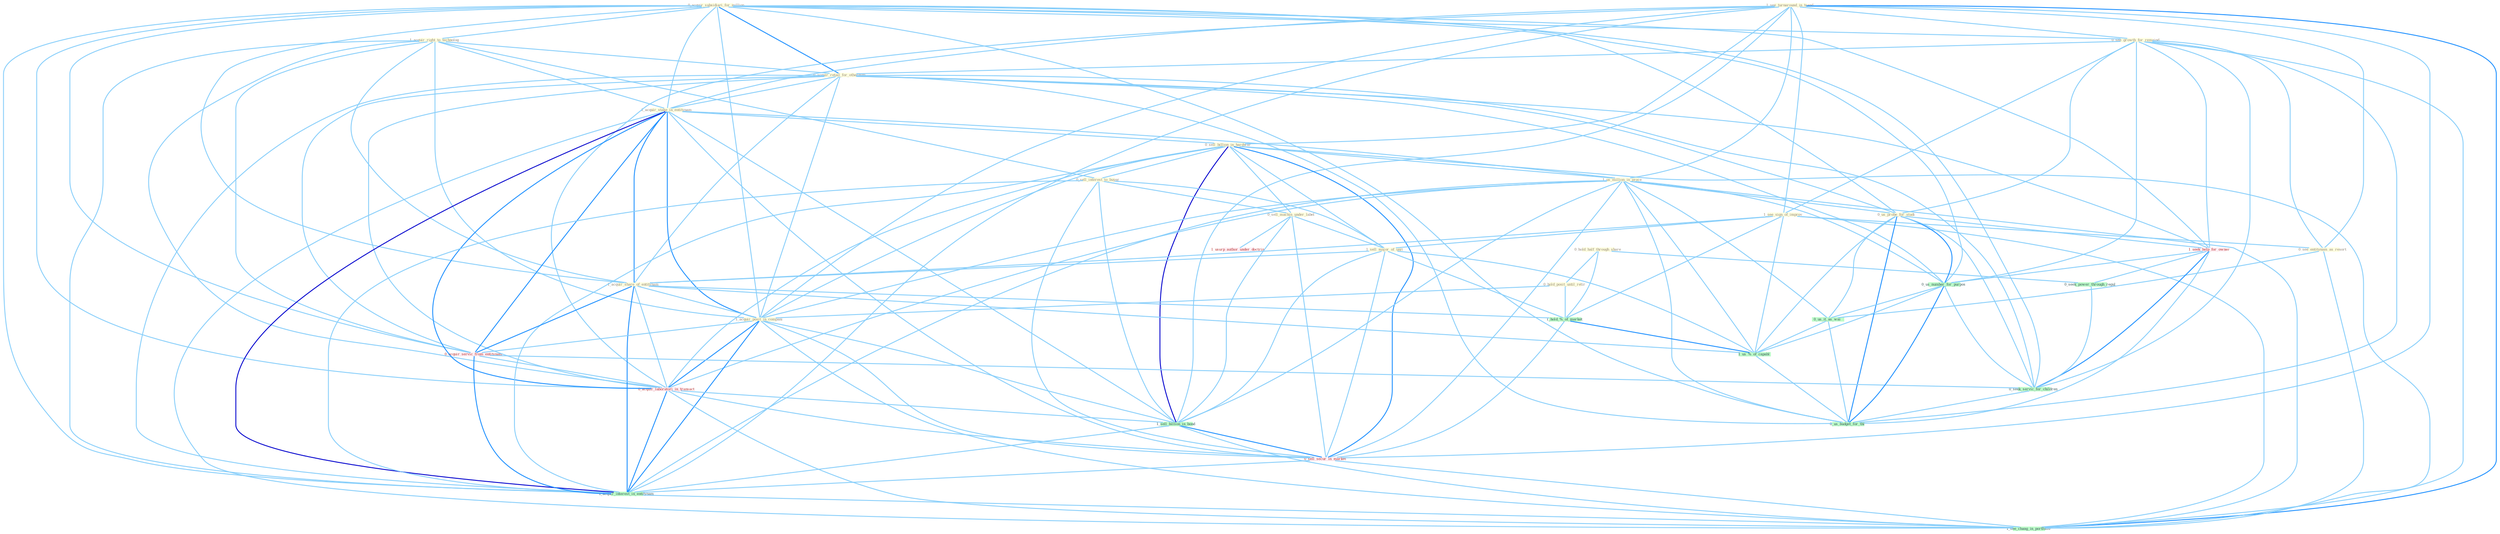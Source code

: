 Graph G{ 
    node
    [shape=polygon,style=filled,width=.5,height=.06,color="#BDFCC9",fixedsize=true,fontsize=4,
    fontcolor="#2f4f4f"];
    {node
    [color="#ffffe0", fontcolor="#8b7d6b"] "0_acquir_subsidiari_for_million " "1_see_turnaround_in_trend " "0_see_growth_for_remaind " "1_acquir_right_to_technolog " "0_acquir_retail_for_othernum " "1_acquir_stake_in_entitynam " "0_hold_half_through_share " "0_sell_billion_in_hardwar " "0_sell_interest_to_buyer " "0_sell_machin_under_label " "1_see_sign_of_improv " "1_sell_major_of_unit " "0_hold_posit_until_retir " "1_acquir_share_of_entitynam " "0_see_entitynam_as_resort " "1_us_million_in_proce " "1_acquir_posit_in_compani " "0_us_probe_for_studi "}
{node [color="#fff0f5", fontcolor="#b22222"] "1_seek_help_for_owner " "0_acquir_servic_from_entitynam " "0_acquir_laboratori_in_transact " "1_usurp_author_under_doctrin " "0_sell_secur_in_market "}
edge [color="#B0E2FF"];

	"0_acquir_subsidiari_for_million " -- "0_see_growth_for_remaind " [w="1", color="#87cefa" ];
	"0_acquir_subsidiari_for_million " -- "1_acquir_right_to_technolog " [w="1", color="#87cefa" ];
	"0_acquir_subsidiari_for_million " -- "0_acquir_retail_for_othernum " [w="2", color="#1e90ff" , len=0.8];
	"0_acquir_subsidiari_for_million " -- "1_acquir_stake_in_entitynam " [w="1", color="#87cefa" ];
	"0_acquir_subsidiari_for_million " -- "1_acquir_share_of_entitynam " [w="1", color="#87cefa" ];
	"0_acquir_subsidiari_for_million " -- "1_acquir_posit_in_compani " [w="1", color="#87cefa" ];
	"0_acquir_subsidiari_for_million " -- "0_us_probe_for_studi " [w="1", color="#87cefa" ];
	"0_acquir_subsidiari_for_million " -- "1_seek_help_for_owner " [w="1", color="#87cefa" ];
	"0_acquir_subsidiari_for_million " -- "0_acquir_servic_from_entitynam " [w="1", color="#87cefa" ];
	"0_acquir_subsidiari_for_million " -- "0_us_number_for_purpos " [w="1", color="#87cefa" ];
	"0_acquir_subsidiari_for_million " -- "0_acquir_laboratori_in_transact " [w="1", color="#87cefa" ];
	"0_acquir_subsidiari_for_million " -- "1_acquir_interest_in_entitynam " [w="1", color="#87cefa" ];
	"0_acquir_subsidiari_for_million " -- "0_seek_servic_for_children " [w="1", color="#87cefa" ];
	"0_acquir_subsidiari_for_million " -- "0_us_budget_for_thi " [w="1", color="#87cefa" ];
	"1_see_turnaround_in_trend " -- "0_see_growth_for_remaind " [w="1", color="#87cefa" ];
	"1_see_turnaround_in_trend " -- "1_acquir_stake_in_entitynam " [w="1", color="#87cefa" ];
	"1_see_turnaround_in_trend " -- "0_sell_billion_in_hardwar " [w="1", color="#87cefa" ];
	"1_see_turnaround_in_trend " -- "1_see_sign_of_improv " [w="1", color="#87cefa" ];
	"1_see_turnaround_in_trend " -- "0_see_entitynam_as_resort " [w="1", color="#87cefa" ];
	"1_see_turnaround_in_trend " -- "1_us_million_in_proce " [w="1", color="#87cefa" ];
	"1_see_turnaround_in_trend " -- "1_acquir_posit_in_compani " [w="1", color="#87cefa" ];
	"1_see_turnaround_in_trend " -- "0_acquir_laboratori_in_transact " [w="1", color="#87cefa" ];
	"1_see_turnaround_in_trend " -- "1_sell_billion_in_bond " [w="1", color="#87cefa" ];
	"1_see_turnaround_in_trend " -- "0_sell_secur_in_market " [w="1", color="#87cefa" ];
	"1_see_turnaround_in_trend " -- "1_acquir_interest_in_entitynam " [w="1", color="#87cefa" ];
	"1_see_turnaround_in_trend " -- "1_see_chang_in_portfolio " [w="2", color="#1e90ff" , len=0.8];
	"0_see_growth_for_remaind " -- "0_acquir_retail_for_othernum " [w="1", color="#87cefa" ];
	"0_see_growth_for_remaind " -- "1_see_sign_of_improv " [w="1", color="#87cefa" ];
	"0_see_growth_for_remaind " -- "0_see_entitynam_as_resort " [w="1", color="#87cefa" ];
	"0_see_growth_for_remaind " -- "0_us_probe_for_studi " [w="1", color="#87cefa" ];
	"0_see_growth_for_remaind " -- "1_seek_help_for_owner " [w="1", color="#87cefa" ];
	"0_see_growth_for_remaind " -- "0_us_number_for_purpos " [w="1", color="#87cefa" ];
	"0_see_growth_for_remaind " -- "0_seek_servic_for_children " [w="1", color="#87cefa" ];
	"0_see_growth_for_remaind " -- "1_see_chang_in_portfolio " [w="1", color="#87cefa" ];
	"0_see_growth_for_remaind " -- "0_us_budget_for_thi " [w="1", color="#87cefa" ];
	"1_acquir_right_to_technolog " -- "0_acquir_retail_for_othernum " [w="1", color="#87cefa" ];
	"1_acquir_right_to_technolog " -- "1_acquir_stake_in_entitynam " [w="1", color="#87cefa" ];
	"1_acquir_right_to_technolog " -- "0_sell_interest_to_buyer " [w="1", color="#87cefa" ];
	"1_acquir_right_to_technolog " -- "1_acquir_share_of_entitynam " [w="1", color="#87cefa" ];
	"1_acquir_right_to_technolog " -- "1_acquir_posit_in_compani " [w="1", color="#87cefa" ];
	"1_acquir_right_to_technolog " -- "0_acquir_servic_from_entitynam " [w="1", color="#87cefa" ];
	"1_acquir_right_to_technolog " -- "0_acquir_laboratori_in_transact " [w="1", color="#87cefa" ];
	"1_acquir_right_to_technolog " -- "1_acquir_interest_in_entitynam " [w="1", color="#87cefa" ];
	"0_acquir_retail_for_othernum " -- "1_acquir_stake_in_entitynam " [w="1", color="#87cefa" ];
	"0_acquir_retail_for_othernum " -- "1_acquir_share_of_entitynam " [w="1", color="#87cefa" ];
	"0_acquir_retail_for_othernum " -- "1_acquir_posit_in_compani " [w="1", color="#87cefa" ];
	"0_acquir_retail_for_othernum " -- "0_us_probe_for_studi " [w="1", color="#87cefa" ];
	"0_acquir_retail_for_othernum " -- "1_seek_help_for_owner " [w="1", color="#87cefa" ];
	"0_acquir_retail_for_othernum " -- "0_acquir_servic_from_entitynam " [w="1", color="#87cefa" ];
	"0_acquir_retail_for_othernum " -- "0_us_number_for_purpos " [w="1", color="#87cefa" ];
	"0_acquir_retail_for_othernum " -- "0_acquir_laboratori_in_transact " [w="1", color="#87cefa" ];
	"0_acquir_retail_for_othernum " -- "1_acquir_interest_in_entitynam " [w="1", color="#87cefa" ];
	"0_acquir_retail_for_othernum " -- "0_seek_servic_for_children " [w="1", color="#87cefa" ];
	"0_acquir_retail_for_othernum " -- "0_us_budget_for_thi " [w="1", color="#87cefa" ];
	"1_acquir_stake_in_entitynam " -- "0_sell_billion_in_hardwar " [w="1", color="#87cefa" ];
	"1_acquir_stake_in_entitynam " -- "1_acquir_share_of_entitynam " [w="2", color="#1e90ff" , len=0.8];
	"1_acquir_stake_in_entitynam " -- "1_us_million_in_proce " [w="1", color="#87cefa" ];
	"1_acquir_stake_in_entitynam " -- "1_acquir_posit_in_compani " [w="2", color="#1e90ff" , len=0.8];
	"1_acquir_stake_in_entitynam " -- "0_acquir_servic_from_entitynam " [w="2", color="#1e90ff" , len=0.8];
	"1_acquir_stake_in_entitynam " -- "0_acquir_laboratori_in_transact " [w="2", color="#1e90ff" , len=0.8];
	"1_acquir_stake_in_entitynam " -- "1_sell_billion_in_bond " [w="1", color="#87cefa" ];
	"1_acquir_stake_in_entitynam " -- "0_sell_secur_in_market " [w="1", color="#87cefa" ];
	"1_acquir_stake_in_entitynam " -- "1_acquir_interest_in_entitynam " [w="3", color="#0000cd" , len=0.6];
	"1_acquir_stake_in_entitynam " -- "1_see_chang_in_portfolio " [w="1", color="#87cefa" ];
	"0_hold_half_through_share " -- "0_hold_posit_until_retir " [w="1", color="#87cefa" ];
	"0_hold_half_through_share " -- "1_hold_%_of_market " [w="1", color="#87cefa" ];
	"0_hold_half_through_share " -- "0_seek_power_through_regul " [w="1", color="#87cefa" ];
	"0_sell_billion_in_hardwar " -- "0_sell_interest_to_buyer " [w="1", color="#87cefa" ];
	"0_sell_billion_in_hardwar " -- "0_sell_machin_under_label " [w="1", color="#87cefa" ];
	"0_sell_billion_in_hardwar " -- "1_sell_major_of_unit " [w="1", color="#87cefa" ];
	"0_sell_billion_in_hardwar " -- "1_us_million_in_proce " [w="1", color="#87cefa" ];
	"0_sell_billion_in_hardwar " -- "1_acquir_posit_in_compani " [w="1", color="#87cefa" ];
	"0_sell_billion_in_hardwar " -- "0_acquir_laboratori_in_transact " [w="1", color="#87cefa" ];
	"0_sell_billion_in_hardwar " -- "1_sell_billion_in_bond " [w="3", color="#0000cd" , len=0.6];
	"0_sell_billion_in_hardwar " -- "0_sell_secur_in_market " [w="2", color="#1e90ff" , len=0.8];
	"0_sell_billion_in_hardwar " -- "1_acquir_interest_in_entitynam " [w="1", color="#87cefa" ];
	"0_sell_billion_in_hardwar " -- "1_see_chang_in_portfolio " [w="1", color="#87cefa" ];
	"0_sell_interest_to_buyer " -- "0_sell_machin_under_label " [w="1", color="#87cefa" ];
	"0_sell_interest_to_buyer " -- "1_sell_major_of_unit " [w="1", color="#87cefa" ];
	"0_sell_interest_to_buyer " -- "1_sell_billion_in_bond " [w="1", color="#87cefa" ];
	"0_sell_interest_to_buyer " -- "0_sell_secur_in_market " [w="1", color="#87cefa" ];
	"0_sell_interest_to_buyer " -- "1_acquir_interest_in_entitynam " [w="1", color="#87cefa" ];
	"0_sell_machin_under_label " -- "1_sell_major_of_unit " [w="1", color="#87cefa" ];
	"0_sell_machin_under_label " -- "1_sell_billion_in_bond " [w="1", color="#87cefa" ];
	"0_sell_machin_under_label " -- "1_usurp_author_under_doctrin " [w="1", color="#87cefa" ];
	"0_sell_machin_under_label " -- "0_sell_secur_in_market " [w="1", color="#87cefa" ];
	"1_see_sign_of_improv " -- "1_sell_major_of_unit " [w="1", color="#87cefa" ];
	"1_see_sign_of_improv " -- "1_acquir_share_of_entitynam " [w="1", color="#87cefa" ];
	"1_see_sign_of_improv " -- "0_see_entitynam_as_resort " [w="1", color="#87cefa" ];
	"1_see_sign_of_improv " -- "1_hold_%_of_market " [w="1", color="#87cefa" ];
	"1_see_sign_of_improv " -- "1_us_%_of_capabl " [w="1", color="#87cefa" ];
	"1_see_sign_of_improv " -- "1_see_chang_in_portfolio " [w="1", color="#87cefa" ];
	"1_sell_major_of_unit " -- "1_acquir_share_of_entitynam " [w="1", color="#87cefa" ];
	"1_sell_major_of_unit " -- "1_hold_%_of_market " [w="1", color="#87cefa" ];
	"1_sell_major_of_unit " -- "1_sell_billion_in_bond " [w="1", color="#87cefa" ];
	"1_sell_major_of_unit " -- "1_us_%_of_capabl " [w="1", color="#87cefa" ];
	"1_sell_major_of_unit " -- "0_sell_secur_in_market " [w="1", color="#87cefa" ];
	"0_hold_posit_until_retir " -- "1_acquir_posit_in_compani " [w="1", color="#87cefa" ];
	"0_hold_posit_until_retir " -- "1_hold_%_of_market " [w="1", color="#87cefa" ];
	"1_acquir_share_of_entitynam " -- "1_acquir_posit_in_compani " [w="1", color="#87cefa" ];
	"1_acquir_share_of_entitynam " -- "0_acquir_servic_from_entitynam " [w="2", color="#1e90ff" , len=0.8];
	"1_acquir_share_of_entitynam " -- "1_hold_%_of_market " [w="1", color="#87cefa" ];
	"1_acquir_share_of_entitynam " -- "0_acquir_laboratori_in_transact " [w="1", color="#87cefa" ];
	"1_acquir_share_of_entitynam " -- "1_us_%_of_capabl " [w="1", color="#87cefa" ];
	"1_acquir_share_of_entitynam " -- "1_acquir_interest_in_entitynam " [w="2", color="#1e90ff" , len=0.8];
	"0_see_entitynam_as_resort " -- "0_us_it_as_wai " [w="1", color="#87cefa" ];
	"0_see_entitynam_as_resort " -- "1_see_chang_in_portfolio " [w="1", color="#87cefa" ];
	"1_us_million_in_proce " -- "1_acquir_posit_in_compani " [w="1", color="#87cefa" ];
	"1_us_million_in_proce " -- "0_us_probe_for_studi " [w="1", color="#87cefa" ];
	"1_us_million_in_proce " -- "0_us_number_for_purpos " [w="1", color="#87cefa" ];
	"1_us_million_in_proce " -- "0_acquir_laboratori_in_transact " [w="1", color="#87cefa" ];
	"1_us_million_in_proce " -- "1_sell_billion_in_bond " [w="1", color="#87cefa" ];
	"1_us_million_in_proce " -- "0_us_it_as_wai " [w="1", color="#87cefa" ];
	"1_us_million_in_proce " -- "1_us_%_of_capabl " [w="1", color="#87cefa" ];
	"1_us_million_in_proce " -- "0_sell_secur_in_market " [w="1", color="#87cefa" ];
	"1_us_million_in_proce " -- "1_acquir_interest_in_entitynam " [w="1", color="#87cefa" ];
	"1_us_million_in_proce " -- "1_see_chang_in_portfolio " [w="1", color="#87cefa" ];
	"1_us_million_in_proce " -- "0_us_budget_for_thi " [w="1", color="#87cefa" ];
	"1_acquir_posit_in_compani " -- "0_acquir_servic_from_entitynam " [w="1", color="#87cefa" ];
	"1_acquir_posit_in_compani " -- "0_acquir_laboratori_in_transact " [w="2", color="#1e90ff" , len=0.8];
	"1_acquir_posit_in_compani " -- "1_sell_billion_in_bond " [w="1", color="#87cefa" ];
	"1_acquir_posit_in_compani " -- "0_sell_secur_in_market " [w="1", color="#87cefa" ];
	"1_acquir_posit_in_compani " -- "1_acquir_interest_in_entitynam " [w="2", color="#1e90ff" , len=0.8];
	"1_acquir_posit_in_compani " -- "1_see_chang_in_portfolio " [w="1", color="#87cefa" ];
	"0_us_probe_for_studi " -- "1_seek_help_for_owner " [w="1", color="#87cefa" ];
	"0_us_probe_for_studi " -- "0_us_number_for_purpos " [w="2", color="#1e90ff" , len=0.8];
	"0_us_probe_for_studi " -- "0_us_it_as_wai " [w="1", color="#87cefa" ];
	"0_us_probe_for_studi " -- "1_us_%_of_capabl " [w="1", color="#87cefa" ];
	"0_us_probe_for_studi " -- "0_seek_servic_for_children " [w="1", color="#87cefa" ];
	"0_us_probe_for_studi " -- "0_us_budget_for_thi " [w="2", color="#1e90ff" , len=0.8];
	"1_seek_help_for_owner " -- "0_seek_power_through_regul " [w="1", color="#87cefa" ];
	"1_seek_help_for_owner " -- "0_us_number_for_purpos " [w="1", color="#87cefa" ];
	"1_seek_help_for_owner " -- "0_seek_servic_for_children " [w="2", color="#1e90ff" , len=0.8];
	"1_seek_help_for_owner " -- "0_us_budget_for_thi " [w="1", color="#87cefa" ];
	"0_acquir_servic_from_entitynam " -- "0_acquir_laboratori_in_transact " [w="1", color="#87cefa" ];
	"0_acquir_servic_from_entitynam " -- "1_acquir_interest_in_entitynam " [w="2", color="#1e90ff" , len=0.8];
	"0_acquir_servic_from_entitynam " -- "0_seek_servic_for_children " [w="1", color="#87cefa" ];
	"1_hold_%_of_market " -- "1_us_%_of_capabl " [w="2", color="#1e90ff" , len=0.8];
	"1_hold_%_of_market " -- "0_sell_secur_in_market " [w="1", color="#87cefa" ];
	"0_seek_power_through_regul " -- "0_seek_servic_for_children " [w="1", color="#87cefa" ];
	"0_us_number_for_purpos " -- "0_us_it_as_wai " [w="1", color="#87cefa" ];
	"0_us_number_for_purpos " -- "1_us_%_of_capabl " [w="1", color="#87cefa" ];
	"0_us_number_for_purpos " -- "0_seek_servic_for_children " [w="1", color="#87cefa" ];
	"0_us_number_for_purpos " -- "0_us_budget_for_thi " [w="2", color="#1e90ff" , len=0.8];
	"0_acquir_laboratori_in_transact " -- "1_sell_billion_in_bond " [w="1", color="#87cefa" ];
	"0_acquir_laboratori_in_transact " -- "0_sell_secur_in_market " [w="1", color="#87cefa" ];
	"0_acquir_laboratori_in_transact " -- "1_acquir_interest_in_entitynam " [w="2", color="#1e90ff" , len=0.8];
	"0_acquir_laboratori_in_transact " -- "1_see_chang_in_portfolio " [w="1", color="#87cefa" ];
	"1_sell_billion_in_bond " -- "0_sell_secur_in_market " [w="2", color="#1e90ff" , len=0.8];
	"1_sell_billion_in_bond " -- "1_acquir_interest_in_entitynam " [w="1", color="#87cefa" ];
	"1_sell_billion_in_bond " -- "1_see_chang_in_portfolio " [w="1", color="#87cefa" ];
	"0_us_it_as_wai " -- "1_us_%_of_capabl " [w="1", color="#87cefa" ];
	"0_us_it_as_wai " -- "0_us_budget_for_thi " [w="1", color="#87cefa" ];
	"1_us_%_of_capabl " -- "0_us_budget_for_thi " [w="1", color="#87cefa" ];
	"0_sell_secur_in_market " -- "1_acquir_interest_in_entitynam " [w="1", color="#87cefa" ];
	"0_sell_secur_in_market " -- "1_see_chang_in_portfolio " [w="1", color="#87cefa" ];
	"1_acquir_interest_in_entitynam " -- "1_see_chang_in_portfolio " [w="1", color="#87cefa" ];
	"0_seek_servic_for_children " -- "0_us_budget_for_thi " [w="1", color="#87cefa" ];
}